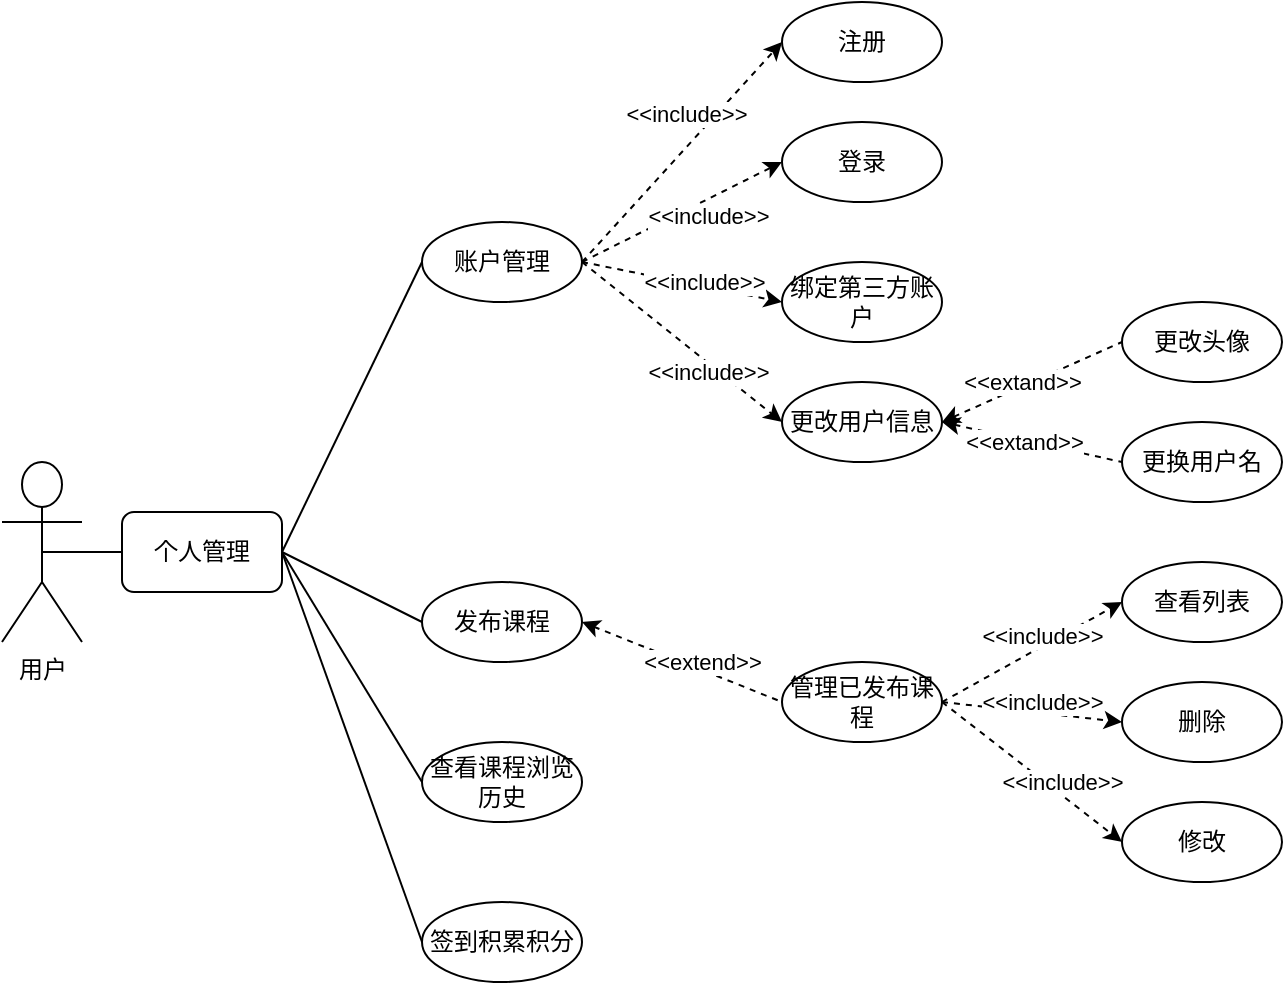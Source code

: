 <mxfile version="13.2.6" type="github"><diagram id="4WbnDxN287iUgR8xs6Hp" name="第 1 页"><mxGraphModel dx="460" dy="776" grid="1" gridSize="10" guides="1" tooltips="1" connect="1" arrows="1" fold="1" page="1" pageScale="1" pageWidth="827" pageHeight="1169" math="0" shadow="0"><root><mxCell id="0"/><mxCell id="1" parent="0"/><mxCell id="_Q8EhHVZcNwwLPwxINLw-41" value="" style="rounded=0;orthogonalLoop=1;jettySize=auto;exitX=1;exitY=0.5;exitDx=0;exitDy=0;entryX=0;entryY=0.5;entryDx=0;entryDy=0;html=1;endArrow=none;endFill=0;" parent="1" source="yA0ouvQeFD9ly3XBQBOp-1" edge="1"><mxGeometry relative="1" as="geometry"><mxPoint x="220" y="200" as="targetPoint"/></mxGeometry></mxCell><mxCell id="_Q8EhHVZcNwwLPwxINLw-42" style="rounded=0;orthogonalLoop=1;jettySize=auto;html=1;exitX=1;exitY=0.5;exitDx=0;exitDy=0;entryX=0;entryY=0.5;entryDx=0;entryDy=0;endFill=0;endArrow=none;" parent="1" source="yA0ouvQeFD9ly3XBQBOp-1" edge="1"><mxGeometry relative="1" as="geometry"><mxPoint x="220" y="380" as="targetPoint"/></mxGeometry></mxCell><mxCell id="_Q8EhHVZcNwwLPwxINLw-43" style="rounded=0;orthogonalLoop=1;jettySize=auto;html=1;exitX=1;exitY=0.5;exitDx=0;exitDy=0;entryX=0;entryY=0.5;entryDx=0;entryDy=0;endFill=0;endArrow=none;" parent="1" source="yA0ouvQeFD9ly3XBQBOp-1" edge="1"><mxGeometry relative="1" as="geometry"><mxPoint x="220" y="460" as="targetPoint"/></mxGeometry></mxCell><mxCell id="_Q8EhHVZcNwwLPwxINLw-44" style="rounded=0;orthogonalLoop=1;jettySize=auto;html=1;exitX=1;exitY=0.5;exitDx=0;exitDy=0;entryX=0;entryY=0.5;entryDx=0;entryDy=0;endFill=0;endArrow=none;" parent="1" source="yA0ouvQeFD9ly3XBQBOp-1" edge="1"><mxGeometry relative="1" as="geometry"><mxPoint x="220" y="540" as="targetPoint"/></mxGeometry></mxCell><mxCell id="yA0ouvQeFD9ly3XBQBOp-2" style="edgeStyle=none;rounded=0;orthogonalLoop=1;jettySize=auto;html=1;exitX=0.5;exitY=0.5;exitDx=0;exitDy=0;exitPerimeter=0;entryX=0;entryY=0.5;entryDx=0;entryDy=0;endArrow=none;endFill=0;" edge="1" parent="1" source="_Q8EhHVZcNwwLPwxINLw-6" target="yA0ouvQeFD9ly3XBQBOp-1"><mxGeometry relative="1" as="geometry"/></mxCell><mxCell id="_Q8EhHVZcNwwLPwxINLw-6" value="用户" style="shape=umlActor;verticalLabelPosition=bottom;labelBackgroundColor=#ffffff;verticalAlign=top;html=1;outlineConnect=0;" parent="1" vertex="1"><mxGeometry x="10" y="300" width="40" height="90" as="geometry"/></mxCell><mxCell id="_Q8EhHVZcNwwLPwxINLw-45" style="rounded=0;orthogonalLoop=1;jettySize=auto;html=1;exitX=1;exitY=0.5;exitDx=0;exitDy=0;entryX=0;entryY=0.5;entryDx=0;entryDy=0;dashed=1;" parent="1" edge="1"><mxGeometry relative="1" as="geometry"><mxPoint x="300" y="200" as="sourcePoint"/><mxPoint x="400" y="90" as="targetPoint"/></mxGeometry></mxCell><mxCell id="_Q8EhHVZcNwwLPwxINLw-76" value="&amp;lt;&amp;lt;include&amp;gt;&amp;gt;" style="edgeLabel;html=1;align=center;verticalAlign=middle;resizable=0;points=[];" parent="_Q8EhHVZcNwwLPwxINLw-45" vertex="1" connectable="0"><mxGeometry x="-0.207" y="1" relative="1" as="geometry"><mxPoint x="13.29" y="-30.1" as="offset"/></mxGeometry></mxCell><mxCell id="_Q8EhHVZcNwwLPwxINLw-46" style="rounded=0;orthogonalLoop=1;jettySize=auto;html=1;exitX=1;exitY=0.5;exitDx=0;exitDy=0;entryX=0;entryY=0.5;entryDx=0;entryDy=0;dashed=1;" parent="1" edge="1"><mxGeometry relative="1" as="geometry"><mxPoint x="300" y="200" as="sourcePoint"/><mxPoint x="400" y="150" as="targetPoint"/></mxGeometry></mxCell><mxCell id="_Q8EhHVZcNwwLPwxINLw-78" value="&amp;lt;&amp;lt;include&amp;gt;&amp;gt;" style="edgeLabel;html=1;align=center;verticalAlign=middle;resizable=0;points=[];" parent="_Q8EhHVZcNwwLPwxINLw-46" vertex="1" connectable="0"><mxGeometry x="-0.425" y="-2" relative="1" as="geometry"><mxPoint x="33.6" y="-10.46" as="offset"/></mxGeometry></mxCell><mxCell id="_Q8EhHVZcNwwLPwxINLw-47" style="orthogonalLoop=1;jettySize=auto;html=1;exitX=1;exitY=0.5;exitDx=0;exitDy=0;entryX=0;entryY=0.5;entryDx=0;entryDy=0;endArrow=classic;fontSize=11;rounded=0;dashed=1;" parent="1" edge="1"><mxGeometry relative="1" as="geometry"><mxPoint x="300" y="200" as="sourcePoint"/><mxPoint x="400" y="220" as="targetPoint"/></mxGeometry></mxCell><mxCell id="_Q8EhHVZcNwwLPwxINLw-79" value="&amp;lt;&amp;lt;include&amp;gt;&amp;gt;" style="edgeLabel;html=1;align=center;verticalAlign=middle;resizable=0;points=[];" parent="_Q8EhHVZcNwwLPwxINLw-47" vertex="1" connectable="0"><mxGeometry x="0.42" y="-2" relative="1" as="geometry"><mxPoint x="-10.21" y="-6.08" as="offset"/></mxGeometry></mxCell><mxCell id="_Q8EhHVZcNwwLPwxINLw-48" style="orthogonalLoop=1;jettySize=auto;html=1;exitX=1;exitY=0.5;exitDx=0;exitDy=0;entryX=0;entryY=0.5;entryDx=0;entryDy=0;endArrow=classic;fontSize=11;rounded=0;dashed=1;" parent="1" edge="1"><mxGeometry relative="1" as="geometry"><mxPoint x="300" y="200" as="sourcePoint"/><mxPoint x="400" y="280" as="targetPoint"/></mxGeometry></mxCell><mxCell id="_Q8EhHVZcNwwLPwxINLw-80" value="&amp;lt;&amp;lt;include&amp;gt;&amp;gt;" style="edgeLabel;html=1;align=center;verticalAlign=middle;resizable=0;points=[];" parent="_Q8EhHVZcNwwLPwxINLw-48" vertex="1" connectable="0"><mxGeometry x="0.296" y="-4" relative="1" as="geometry"><mxPoint as="offset"/></mxGeometry></mxCell><mxCell id="_Q8EhHVZcNwwLPwxINLw-52" style="rounded=0;orthogonalLoop=1;jettySize=auto;html=1;exitX=1;exitY=0.5;exitDx=0;exitDy=0;entryX=0;entryY=0.5;entryDx=0;entryDy=0;dashed=1;endFill=0;endArrow=none;startFill=1;startArrow=classic;" parent="1" edge="1"><mxGeometry relative="1" as="geometry"><mxPoint x="300" y="380" as="sourcePoint"/><mxPoint x="400" y="420" as="targetPoint"/></mxGeometry></mxCell><mxCell id="_Q8EhHVZcNwwLPwxINLw-82" value="&lt;span style=&quot;color: rgba(0 , 0 , 0 , 0) ; font-family: monospace ; font-size: 0px ; background-color: rgb(248 , 249 , 250)&quot;&gt;%3CmxGraphModel%3E%3Croot%3E%3CmxCell%20id%3D%220%22%2F%3E%3CmxCell%20id%3D%221%22%20parent%3D%220%22%2F%3E%3CmxCell%20id%3D%222%22%20style%3D%22rounded%3D0%3BorthogonalLoop%3D1%3BjettySize%3Dauto%3Bhtml%3D1%3BexitX%3D1%3BexitY%3D0.5%3BexitDx%3D0%3BexitDy%3D0%3BentryX%3D0%3BentryY%3D0.5%3BentryDx%3D0%3BentryDy%3D0%3Bdashed%3D1%3B%22%20edge%3D%221%22%20parent%3D%221%22%3E%3CmxGeometry%20relative%3D%221%22%20as%3D%22geometry%22%3E%3CmxPoint%20x%3D%22300%22%20y%3D%22380%22%20as%3D%22sourcePoint%22%2F%3E%3CmxPoint%20x%3D%22400%22%20y%3D%22340%22%20as%3D%22targetPoint%22%2F%3E%3C%2FmxGeometry%3E%3C%2FmxCell%3E%3CmxCell%20id%3D%223%22%20value%3D%22%26amp%3Blt%3B%26amp%3Blt%3Binclude%26amp%3Bgt%3B%26amp%3Bgt%3B%22%20style%3D%22edgeLabel%3Bhtml%3D1%3Balign%3Dcenter%3BverticalAlign%3Dmiddle%3Bresizable%3D0%3Bpoints%3D%5B%5D%3B%22%20vertex%3D%221%22%20connectable%3D%220%22%20parent%3D%222%22%3E%3CmxGeometry%20x%3D%22-0.44%22%20y%3D%222%22%20relative%3D%221%22%20as%3D%22geometry%22%3E%3CmxPoint%20x%3D%2217.31%22%20y%3D%22-10.05%22%20as%3D%22offset%22%2F%3E%3C%2FmxGeometry%3E%3C%2FmxCell%3E%3C%2Froot%3E%3C%2FmxGraphModel%3E《《&amp;lt;&lt;/span&gt;" style="edgeLabel;html=1;align=center;verticalAlign=middle;resizable=0;points=[];" parent="_Q8EhHVZcNwwLPwxINLw-52" vertex="1" connectable="0"><mxGeometry x="-0.4" relative="1" as="geometry"><mxPoint x="20.29" y="8.12" as="offset"/></mxGeometry></mxCell><mxCell id="yA0ouvQeFD9ly3XBQBOp-21" value="&amp;lt;&amp;lt;extend&amp;gt;&amp;gt;" style="edgeLabel;html=1;align=center;verticalAlign=middle;resizable=0;points=[];" vertex="1" connectable="0" parent="_Q8EhHVZcNwwLPwxINLw-52"><mxGeometry x="0.314" y="-2" relative="1" as="geometry"><mxPoint x="-5.18" y="-8.23" as="offset"/></mxGeometry></mxCell><mxCell id="_Q8EhHVZcNwwLPwxINLw-49" style="rounded=0;orthogonalLoop=1;jettySize=auto;html=1;exitX=1;exitY=0.5;exitDx=0;exitDy=0;entryX=0;entryY=0.5;entryDx=0;entryDy=0;dashed=1;endFill=0;endArrow=none;startFill=1;startArrow=classic;" parent="1" edge="1"><mxGeometry relative="1" as="geometry"><mxPoint x="480" y="280" as="sourcePoint"/><mxPoint x="570" y="240" as="targetPoint"/></mxGeometry></mxCell><mxCell id="_Q8EhHVZcNwwLPwxINLw-83" value="&amp;lt;&amp;lt;extand&amp;gt;&amp;gt;" style="edgeLabel;html=1;align=center;verticalAlign=middle;resizable=0;points=[];" parent="_Q8EhHVZcNwwLPwxINLw-49" vertex="1" connectable="0"><mxGeometry x="0.547" y="3" relative="1" as="geometry"><mxPoint x="-28.23" y="13.61" as="offset"/></mxGeometry></mxCell><mxCell id="_Q8EhHVZcNwwLPwxINLw-50" style="rounded=0;orthogonalLoop=1;jettySize=auto;html=1;exitX=1;exitY=0.5;exitDx=0;exitDy=0;entryX=0;entryY=0.5;entryDx=0;entryDy=0;dashed=1;endFill=0;endArrow=none;startFill=1;startArrow=classic;" parent="1" edge="1"><mxGeometry relative="1" as="geometry"><mxPoint x="480" y="280" as="sourcePoint"/><mxPoint x="570" y="300" as="targetPoint"/></mxGeometry></mxCell><mxCell id="_Q8EhHVZcNwwLPwxINLw-101" value="&amp;lt;&amp;lt;extand&amp;gt;&amp;gt;" style="edgeLabel;html=1;align=center;verticalAlign=middle;resizable=0;points=[];" parent="_Q8EhHVZcNwwLPwxINLw-50" vertex="1" connectable="0"><mxGeometry x="-0.447" y="-1" relative="1" as="geometry"><mxPoint x="15.81" y="3.6" as="offset"/></mxGeometry></mxCell><mxCell id="_Q8EhHVZcNwwLPwxINLw-54" style="rounded=0;orthogonalLoop=1;jettySize=auto;html=1;exitX=1;exitY=0.5;exitDx=0;exitDy=0;entryX=0;entryY=0.5;entryDx=0;entryDy=0;dashed=1;" parent="1" edge="1"><mxGeometry relative="1" as="geometry"><mxPoint x="480" y="420" as="sourcePoint"/><mxPoint x="570" y="370" as="targetPoint"/></mxGeometry></mxCell><mxCell id="_Q8EhHVZcNwwLPwxINLw-84" value="&amp;lt;&amp;lt;include&amp;gt;&amp;gt;" style="edgeLabel;html=1;align=center;verticalAlign=middle;resizable=0;points=[];" parent="_Q8EhHVZcNwwLPwxINLw-54" vertex="1" connectable="0"><mxGeometry x="0.36" relative="1" as="geometry"><mxPoint x="-11.14" y="0.57" as="offset"/></mxGeometry></mxCell><mxCell id="_Q8EhHVZcNwwLPwxINLw-55" style="rounded=0;orthogonalLoop=1;jettySize=auto;html=1;exitX=1;exitY=0.5;exitDx=0;exitDy=0;entryX=0;entryY=0.5;entryDx=0;entryDy=0;dashed=1;endArrow=classic;" parent="1" edge="1"><mxGeometry relative="1" as="geometry"><mxPoint x="480" y="420" as="sourcePoint"/><mxPoint x="570" y="430" as="targetPoint"/></mxGeometry></mxCell><mxCell id="_Q8EhHVZcNwwLPwxINLw-85" value="&amp;lt;&amp;lt;include&amp;gt;&amp;gt;" style="edgeLabel;html=1;align=center;verticalAlign=middle;resizable=0;points=[];" parent="_Q8EhHVZcNwwLPwxINLw-55" vertex="1" connectable="0"><mxGeometry x="0.68" y="-1" relative="1" as="geometry"><mxPoint x="-25.42" y="-9.39" as="offset"/></mxGeometry></mxCell><mxCell id="_Q8EhHVZcNwwLPwxINLw-56" style="rounded=0;orthogonalLoop=1;jettySize=auto;html=1;exitX=1;exitY=0.5;exitDx=0;exitDy=0;entryX=0;entryY=0.5;entryDx=0;entryDy=0;dashed=1;endArrow=classic;" parent="1" edge="1"><mxGeometry relative="1" as="geometry"><mxPoint x="480" y="420" as="sourcePoint"/><mxPoint x="570" y="490" as="targetPoint"/></mxGeometry></mxCell><mxCell id="_Q8EhHVZcNwwLPwxINLw-86" value="&amp;lt;&amp;lt;include&amp;gt;&amp;gt;" style="edgeLabel;html=1;align=center;verticalAlign=middle;resizable=0;points=[];" parent="_Q8EhHVZcNwwLPwxINLw-56" vertex="1" connectable="0"><mxGeometry x="0.328" y="1" relative="1" as="geometry"><mxPoint x="-0.6" y="-5.87" as="offset"/></mxGeometry></mxCell><mxCell id="yA0ouvQeFD9ly3XBQBOp-1" value="个人管理" style="rounded=1;whiteSpace=wrap;html=1;" vertex="1" parent="1"><mxGeometry x="70" y="325" width="80" height="40" as="geometry"/></mxCell><mxCell id="yA0ouvQeFD9ly3XBQBOp-4" value="账户管理" style="ellipse;whiteSpace=wrap;html=1;rounded=1;gradientColor=#ffffff;" vertex="1" parent="1"><mxGeometry x="220" y="180" width="80" height="40" as="geometry"/></mxCell><mxCell id="yA0ouvQeFD9ly3XBQBOp-6" value="发布课程" style="ellipse;whiteSpace=wrap;html=1;rounded=1;gradientColor=#ffffff;" vertex="1" parent="1"><mxGeometry x="220" y="360" width="80" height="40" as="geometry"/></mxCell><mxCell id="yA0ouvQeFD9ly3XBQBOp-7" value="查看课程浏览历史" style="ellipse;whiteSpace=wrap;html=1;rounded=1;gradientColor=#ffffff;" vertex="1" parent="1"><mxGeometry x="220" y="440" width="80" height="40" as="geometry"/></mxCell><mxCell id="yA0ouvQeFD9ly3XBQBOp-8" value="签到积累积分" style="ellipse;whiteSpace=wrap;html=1;rounded=1;gradientColor=#ffffff;" vertex="1" parent="1"><mxGeometry x="220" y="520" width="80" height="40" as="geometry"/></mxCell><mxCell id="yA0ouvQeFD9ly3XBQBOp-9" value="注册" style="ellipse;whiteSpace=wrap;html=1;rounded=1;gradientColor=#ffffff;" vertex="1" parent="1"><mxGeometry x="400" y="70" width="80" height="40" as="geometry"/></mxCell><mxCell id="yA0ouvQeFD9ly3XBQBOp-10" value="登录" style="ellipse;whiteSpace=wrap;html=1;rounded=1;gradientColor=#ffffff;" vertex="1" parent="1"><mxGeometry x="400" y="130" width="80" height="40" as="geometry"/></mxCell><mxCell id="yA0ouvQeFD9ly3XBQBOp-11" value="绑定第三方账户" style="ellipse;whiteSpace=wrap;html=1;rounded=1;gradientColor=#ffffff;" vertex="1" parent="1"><mxGeometry x="400" y="200" width="80" height="40" as="geometry"/></mxCell><mxCell id="yA0ouvQeFD9ly3XBQBOp-12" value="更改用户信息" style="ellipse;whiteSpace=wrap;html=1;rounded=1;gradientColor=#ffffff;" vertex="1" parent="1"><mxGeometry x="400" y="260" width="80" height="40" as="geometry"/></mxCell><mxCell id="yA0ouvQeFD9ly3XBQBOp-14" value="管理已发布课程" style="ellipse;whiteSpace=wrap;html=1;rounded=1;gradientColor=#ffffff;" vertex="1" parent="1"><mxGeometry x="400" y="400" width="80" height="40" as="geometry"/></mxCell><mxCell id="yA0ouvQeFD9ly3XBQBOp-15" value="查看列表" style="ellipse;whiteSpace=wrap;html=1;rounded=1;gradientColor=#ffffff;" vertex="1" parent="1"><mxGeometry x="570" y="350" width="80" height="40" as="geometry"/></mxCell><mxCell id="yA0ouvQeFD9ly3XBQBOp-16" value="删除" style="ellipse;whiteSpace=wrap;html=1;rounded=1;gradientColor=#ffffff;" vertex="1" parent="1"><mxGeometry x="570" y="410" width="80" height="40" as="geometry"/></mxCell><mxCell id="yA0ouvQeFD9ly3XBQBOp-17" value="修改" style="ellipse;whiteSpace=wrap;html=1;rounded=1;gradientColor=#ffffff;" vertex="1" parent="1"><mxGeometry x="570" y="470" width="80" height="40" as="geometry"/></mxCell><mxCell id="yA0ouvQeFD9ly3XBQBOp-19" value="更改头像" style="ellipse;whiteSpace=wrap;html=1;rounded=1;gradientColor=#ffffff;" vertex="1" parent="1"><mxGeometry x="570" y="220" width="80" height="40" as="geometry"/></mxCell><mxCell id="yA0ouvQeFD9ly3XBQBOp-20" value="更换用户名" style="ellipse;whiteSpace=wrap;html=1;rounded=1;gradientColor=#ffffff;" vertex="1" parent="1"><mxGeometry x="570" y="280" width="80" height="40" as="geometry"/></mxCell></root></mxGraphModel></diagram></mxfile>